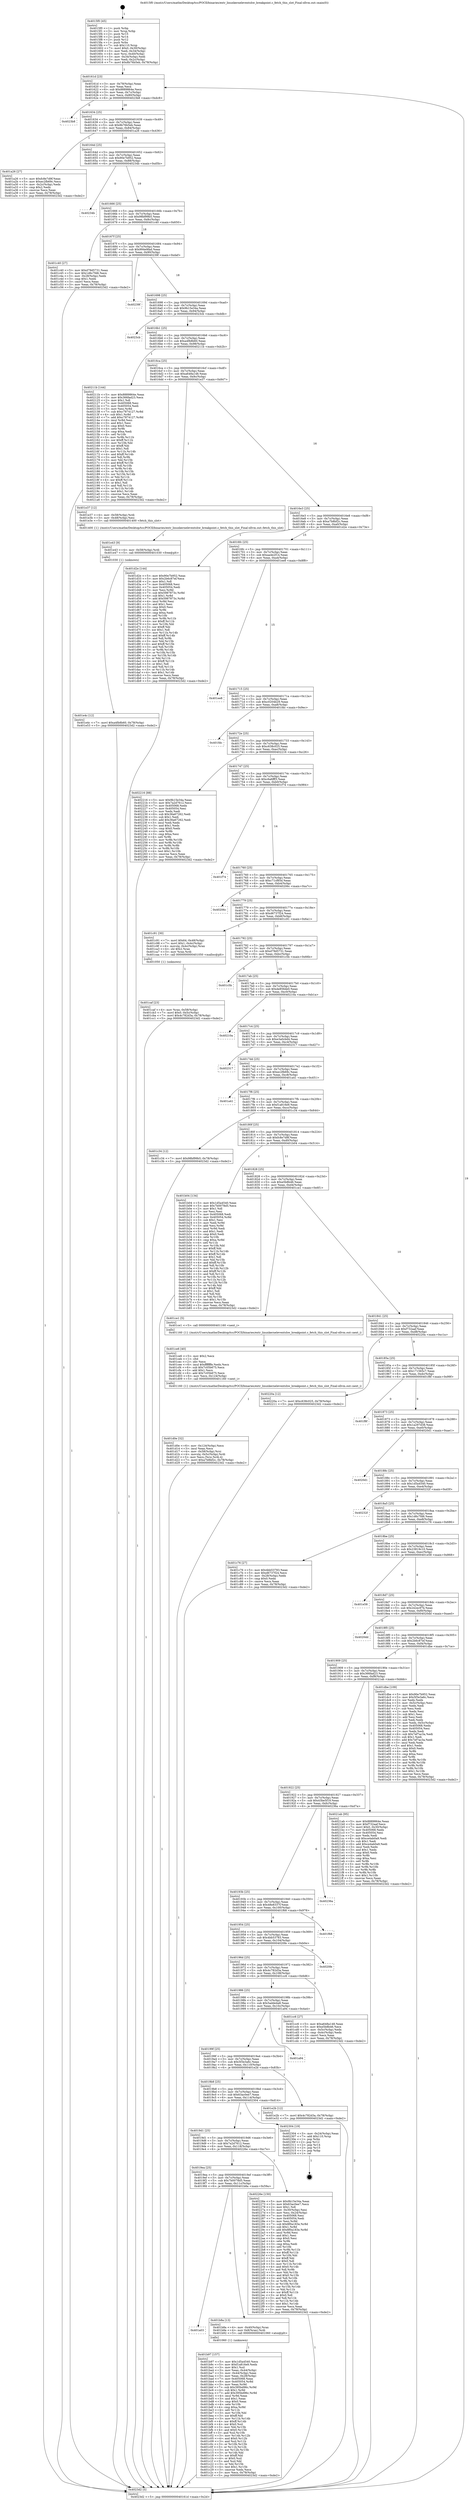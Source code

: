 digraph "0x4015f0" {
  label = "0x4015f0 (/mnt/c/Users/mathe/Desktop/tcc/POCII/binaries/extr_linuxkerneleventshw_breakpoint.c_fetch_this_slot_Final-ollvm.out::main(0))"
  labelloc = "t"
  node[shape=record]

  Entry [label="",width=0.3,height=0.3,shape=circle,fillcolor=black,style=filled]
  "0x40161d" [label="{
     0x40161d [23]\l
     | [instrs]\l
     &nbsp;&nbsp;0x40161d \<+3\>: mov -0x78(%rbp),%eax\l
     &nbsp;&nbsp;0x401620 \<+2\>: mov %eax,%ecx\l
     &nbsp;&nbsp;0x401622 \<+6\>: sub $0x8889864e,%ecx\l
     &nbsp;&nbsp;0x401628 \<+3\>: mov %eax,-0x7c(%rbp)\l
     &nbsp;&nbsp;0x40162b \<+3\>: mov %ecx,-0x80(%rbp)\l
     &nbsp;&nbsp;0x40162e \<+6\>: je 00000000004023b8 \<main+0xdc8\>\l
  }"]
  "0x4023b8" [label="{
     0x4023b8\l
  }", style=dashed]
  "0x401634" [label="{
     0x401634 [25]\l
     | [instrs]\l
     &nbsp;&nbsp;0x401634 \<+5\>: jmp 0000000000401639 \<main+0x49\>\l
     &nbsp;&nbsp;0x401639 \<+3\>: mov -0x7c(%rbp),%eax\l
     &nbsp;&nbsp;0x40163c \<+5\>: sub $0x8b76b5eb,%eax\l
     &nbsp;&nbsp;0x401641 \<+6\>: mov %eax,-0x84(%rbp)\l
     &nbsp;&nbsp;0x401647 \<+6\>: je 0000000000401a26 \<main+0x436\>\l
  }"]
  Exit [label="",width=0.3,height=0.3,shape=circle,fillcolor=black,style=filled,peripheries=2]
  "0x401a26" [label="{
     0x401a26 [27]\l
     | [instrs]\l
     &nbsp;&nbsp;0x401a26 \<+5\>: mov $0xfc8e7d9f,%eax\l
     &nbsp;&nbsp;0x401a2b \<+5\>: mov $0xec2fb69c,%ecx\l
     &nbsp;&nbsp;0x401a30 \<+3\>: mov -0x2c(%rbp),%edx\l
     &nbsp;&nbsp;0x401a33 \<+3\>: cmp $0x2,%edx\l
     &nbsp;&nbsp;0x401a36 \<+3\>: cmovne %ecx,%eax\l
     &nbsp;&nbsp;0x401a39 \<+3\>: mov %eax,-0x78(%rbp)\l
     &nbsp;&nbsp;0x401a3c \<+5\>: jmp 00000000004023d2 \<main+0xde2\>\l
  }"]
  "0x40164d" [label="{
     0x40164d [25]\l
     | [instrs]\l
     &nbsp;&nbsp;0x40164d \<+5\>: jmp 0000000000401652 \<main+0x62\>\l
     &nbsp;&nbsp;0x401652 \<+3\>: mov -0x7c(%rbp),%eax\l
     &nbsp;&nbsp;0x401655 \<+5\>: sub $0x90e7b952,%eax\l
     &nbsp;&nbsp;0x40165a \<+6\>: mov %eax,-0x88(%rbp)\l
     &nbsp;&nbsp;0x401660 \<+6\>: je 000000000040234b \<main+0xd5b\>\l
  }"]
  "0x4023d2" [label="{
     0x4023d2 [5]\l
     | [instrs]\l
     &nbsp;&nbsp;0x4023d2 \<+5\>: jmp 000000000040161d \<main+0x2d\>\l
  }"]
  "0x4015f0" [label="{
     0x4015f0 [45]\l
     | [instrs]\l
     &nbsp;&nbsp;0x4015f0 \<+1\>: push %rbp\l
     &nbsp;&nbsp;0x4015f1 \<+3\>: mov %rsp,%rbp\l
     &nbsp;&nbsp;0x4015f4 \<+2\>: push %r15\l
     &nbsp;&nbsp;0x4015f6 \<+2\>: push %r14\l
     &nbsp;&nbsp;0x4015f8 \<+2\>: push %r12\l
     &nbsp;&nbsp;0x4015fa \<+1\>: push %rbx\l
     &nbsp;&nbsp;0x4015fb \<+7\>: sub $0x110,%rsp\l
     &nbsp;&nbsp;0x401602 \<+7\>: movl $0x0,-0x30(%rbp)\l
     &nbsp;&nbsp;0x401609 \<+3\>: mov %edi,-0x34(%rbp)\l
     &nbsp;&nbsp;0x40160c \<+4\>: mov %rsi,-0x40(%rbp)\l
     &nbsp;&nbsp;0x401610 \<+3\>: mov -0x34(%rbp),%edi\l
     &nbsp;&nbsp;0x401613 \<+3\>: mov %edi,-0x2c(%rbp)\l
     &nbsp;&nbsp;0x401616 \<+7\>: movl $0x8b76b5eb,-0x78(%rbp)\l
  }"]
  "0x401e4c" [label="{
     0x401e4c [12]\l
     | [instrs]\l
     &nbsp;&nbsp;0x401e4c \<+7\>: movl $0xa4fb8b60,-0x78(%rbp)\l
     &nbsp;&nbsp;0x401e53 \<+5\>: jmp 00000000004023d2 \<main+0xde2\>\l
  }"]
  "0x40234b" [label="{
     0x40234b\l
  }", style=dashed]
  "0x401666" [label="{
     0x401666 [25]\l
     | [instrs]\l
     &nbsp;&nbsp;0x401666 \<+5\>: jmp 000000000040166b \<main+0x7b\>\l
     &nbsp;&nbsp;0x40166b \<+3\>: mov -0x7c(%rbp),%eax\l
     &nbsp;&nbsp;0x40166e \<+5\>: sub $0x98bf99b5,%eax\l
     &nbsp;&nbsp;0x401673 \<+6\>: mov %eax,-0x8c(%rbp)\l
     &nbsp;&nbsp;0x401679 \<+6\>: je 0000000000401c40 \<main+0x650\>\l
  }"]
  "0x401e43" [label="{
     0x401e43 [9]\l
     | [instrs]\l
     &nbsp;&nbsp;0x401e43 \<+4\>: mov -0x58(%rbp),%rdi\l
     &nbsp;&nbsp;0x401e47 \<+5\>: call 0000000000401030 \<free@plt\>\l
     | [calls]\l
     &nbsp;&nbsp;0x401030 \{1\} (unknown)\l
  }"]
  "0x401c40" [label="{
     0x401c40 [27]\l
     | [instrs]\l
     &nbsp;&nbsp;0x401c40 \<+5\>: mov $0xd79d5731,%eax\l
     &nbsp;&nbsp;0x401c45 \<+5\>: mov $0x1d6c7fd6,%ecx\l
     &nbsp;&nbsp;0x401c4a \<+3\>: mov -0x28(%rbp),%edx\l
     &nbsp;&nbsp;0x401c4d \<+3\>: cmp $0x1,%edx\l
     &nbsp;&nbsp;0x401c50 \<+3\>: cmovl %ecx,%eax\l
     &nbsp;&nbsp;0x401c53 \<+3\>: mov %eax,-0x78(%rbp)\l
     &nbsp;&nbsp;0x401c56 \<+5\>: jmp 00000000004023d2 \<main+0xde2\>\l
  }"]
  "0x40167f" [label="{
     0x40167f [25]\l
     | [instrs]\l
     &nbsp;&nbsp;0x40167f \<+5\>: jmp 0000000000401684 \<main+0x94\>\l
     &nbsp;&nbsp;0x401684 \<+3\>: mov -0x7c(%rbp),%eax\l
     &nbsp;&nbsp;0x401687 \<+5\>: sub $0x994e9fad,%eax\l
     &nbsp;&nbsp;0x40168c \<+6\>: mov %eax,-0x90(%rbp)\l
     &nbsp;&nbsp;0x401692 \<+6\>: je 000000000040239f \<main+0xdaf\>\l
  }"]
  "0x401d0e" [label="{
     0x401d0e [32]\l
     | [instrs]\l
     &nbsp;&nbsp;0x401d0e \<+6\>: mov -0x124(%rbp),%ecx\l
     &nbsp;&nbsp;0x401d14 \<+3\>: imul %eax,%ecx\l
     &nbsp;&nbsp;0x401d17 \<+4\>: mov -0x58(%rbp),%rsi\l
     &nbsp;&nbsp;0x401d1b \<+4\>: movslq -0x5c(%rbp),%rdi\l
     &nbsp;&nbsp;0x401d1f \<+3\>: mov %ecx,(%rsi,%rdi,4)\l
     &nbsp;&nbsp;0x401d22 \<+7\>: movl $0xa7b8bf2c,-0x78(%rbp)\l
     &nbsp;&nbsp;0x401d29 \<+5\>: jmp 00000000004023d2 \<main+0xde2\>\l
  }"]
  "0x40239f" [label="{
     0x40239f\l
  }", style=dashed]
  "0x401698" [label="{
     0x401698 [25]\l
     | [instrs]\l
     &nbsp;&nbsp;0x401698 \<+5\>: jmp 000000000040169d \<main+0xad\>\l
     &nbsp;&nbsp;0x40169d \<+3\>: mov -0x7c(%rbp),%eax\l
     &nbsp;&nbsp;0x4016a0 \<+5\>: sub $0x9b15e34a,%eax\l
     &nbsp;&nbsp;0x4016a5 \<+6\>: mov %eax,-0x94(%rbp)\l
     &nbsp;&nbsp;0x4016ab \<+6\>: je 00000000004023cb \<main+0xddb\>\l
  }"]
  "0x401ce6" [label="{
     0x401ce6 [40]\l
     | [instrs]\l
     &nbsp;&nbsp;0x401ce6 \<+5\>: mov $0x2,%ecx\l
     &nbsp;&nbsp;0x401ceb \<+1\>: cltd\l
     &nbsp;&nbsp;0x401cec \<+2\>: idiv %ecx\l
     &nbsp;&nbsp;0x401cee \<+6\>: imul $0xfffffffe,%edx,%ecx\l
     &nbsp;&nbsp;0x401cf4 \<+6\>: sub $0x7c05b675,%ecx\l
     &nbsp;&nbsp;0x401cfa \<+3\>: add $0x1,%ecx\l
     &nbsp;&nbsp;0x401cfd \<+6\>: add $0x7c05b675,%ecx\l
     &nbsp;&nbsp;0x401d03 \<+6\>: mov %ecx,-0x124(%rbp)\l
     &nbsp;&nbsp;0x401d09 \<+5\>: call 0000000000401160 \<next_i\>\l
     | [calls]\l
     &nbsp;&nbsp;0x401160 \{1\} (/mnt/c/Users/mathe/Desktop/tcc/POCII/binaries/extr_linuxkerneleventshw_breakpoint.c_fetch_this_slot_Final-ollvm.out::next_i)\l
  }"]
  "0x4023cb" [label="{
     0x4023cb\l
  }", style=dashed]
  "0x4016b1" [label="{
     0x4016b1 [25]\l
     | [instrs]\l
     &nbsp;&nbsp;0x4016b1 \<+5\>: jmp 00000000004016b6 \<main+0xc6\>\l
     &nbsp;&nbsp;0x4016b6 \<+3\>: mov -0x7c(%rbp),%eax\l
     &nbsp;&nbsp;0x4016b9 \<+5\>: sub $0xa4fb8b60,%eax\l
     &nbsp;&nbsp;0x4016be \<+6\>: mov %eax,-0x98(%rbp)\l
     &nbsp;&nbsp;0x4016c4 \<+6\>: je 000000000040211b \<main+0xb2b\>\l
  }"]
  "0x401caf" [label="{
     0x401caf [23]\l
     | [instrs]\l
     &nbsp;&nbsp;0x401caf \<+4\>: mov %rax,-0x58(%rbp)\l
     &nbsp;&nbsp;0x401cb3 \<+7\>: movl $0x0,-0x5c(%rbp)\l
     &nbsp;&nbsp;0x401cba \<+7\>: movl $0x4c782d3a,-0x78(%rbp)\l
     &nbsp;&nbsp;0x401cc1 \<+5\>: jmp 00000000004023d2 \<main+0xde2\>\l
  }"]
  "0x40211b" [label="{
     0x40211b [144]\l
     | [instrs]\l
     &nbsp;&nbsp;0x40211b \<+5\>: mov $0x8889864e,%eax\l
     &nbsp;&nbsp;0x402120 \<+5\>: mov $0x366fad23,%ecx\l
     &nbsp;&nbsp;0x402125 \<+2\>: mov $0x1,%dl\l
     &nbsp;&nbsp;0x402127 \<+7\>: mov 0x405068,%esi\l
     &nbsp;&nbsp;0x40212e \<+7\>: mov 0x405054,%edi\l
     &nbsp;&nbsp;0x402135 \<+3\>: mov %esi,%r8d\l
     &nbsp;&nbsp;0x402138 \<+7\>: sub $0xc7874127,%r8d\l
     &nbsp;&nbsp;0x40213f \<+4\>: sub $0x1,%r8d\l
     &nbsp;&nbsp;0x402143 \<+7\>: add $0xc7874127,%r8d\l
     &nbsp;&nbsp;0x40214a \<+4\>: imul %r8d,%esi\l
     &nbsp;&nbsp;0x40214e \<+3\>: and $0x1,%esi\l
     &nbsp;&nbsp;0x402151 \<+3\>: cmp $0x0,%esi\l
     &nbsp;&nbsp;0x402154 \<+4\>: sete %r9b\l
     &nbsp;&nbsp;0x402158 \<+3\>: cmp $0xa,%edi\l
     &nbsp;&nbsp;0x40215b \<+4\>: setl %r10b\l
     &nbsp;&nbsp;0x40215f \<+3\>: mov %r9b,%r11b\l
     &nbsp;&nbsp;0x402162 \<+4\>: xor $0xff,%r11b\l
     &nbsp;&nbsp;0x402166 \<+3\>: mov %r10b,%bl\l
     &nbsp;&nbsp;0x402169 \<+3\>: xor $0xff,%bl\l
     &nbsp;&nbsp;0x40216c \<+3\>: xor $0x1,%dl\l
     &nbsp;&nbsp;0x40216f \<+3\>: mov %r11b,%r14b\l
     &nbsp;&nbsp;0x402172 \<+4\>: and $0xff,%r14b\l
     &nbsp;&nbsp;0x402176 \<+3\>: and %dl,%r9b\l
     &nbsp;&nbsp;0x402179 \<+3\>: mov %bl,%r15b\l
     &nbsp;&nbsp;0x40217c \<+4\>: and $0xff,%r15b\l
     &nbsp;&nbsp;0x402180 \<+3\>: and %dl,%r10b\l
     &nbsp;&nbsp;0x402183 \<+3\>: or %r9b,%r14b\l
     &nbsp;&nbsp;0x402186 \<+3\>: or %r10b,%r15b\l
     &nbsp;&nbsp;0x402189 \<+3\>: xor %r15b,%r14b\l
     &nbsp;&nbsp;0x40218c \<+3\>: or %bl,%r11b\l
     &nbsp;&nbsp;0x40218f \<+4\>: xor $0xff,%r11b\l
     &nbsp;&nbsp;0x402193 \<+3\>: or $0x1,%dl\l
     &nbsp;&nbsp;0x402196 \<+3\>: and %dl,%r11b\l
     &nbsp;&nbsp;0x402199 \<+3\>: or %r11b,%r14b\l
     &nbsp;&nbsp;0x40219c \<+4\>: test $0x1,%r14b\l
     &nbsp;&nbsp;0x4021a0 \<+3\>: cmovne %ecx,%eax\l
     &nbsp;&nbsp;0x4021a3 \<+3\>: mov %eax,-0x78(%rbp)\l
     &nbsp;&nbsp;0x4021a6 \<+5\>: jmp 00000000004023d2 \<main+0xde2\>\l
  }"]
  "0x4016ca" [label="{
     0x4016ca [25]\l
     | [instrs]\l
     &nbsp;&nbsp;0x4016ca \<+5\>: jmp 00000000004016cf \<main+0xdf\>\l
     &nbsp;&nbsp;0x4016cf \<+3\>: mov -0x7c(%rbp),%eax\l
     &nbsp;&nbsp;0x4016d2 \<+5\>: sub $0xa648a148,%eax\l
     &nbsp;&nbsp;0x4016d7 \<+6\>: mov %eax,-0x9c(%rbp)\l
     &nbsp;&nbsp;0x4016dd \<+6\>: je 0000000000401e37 \<main+0x847\>\l
  }"]
  "0x401b97" [label="{
     0x401b97 [157]\l
     | [instrs]\l
     &nbsp;&nbsp;0x401b97 \<+5\>: mov $0x1d5a4540,%ecx\l
     &nbsp;&nbsp;0x401b9c \<+5\>: mov $0xf1a816e9,%edx\l
     &nbsp;&nbsp;0x401ba1 \<+3\>: mov $0x1,%sil\l
     &nbsp;&nbsp;0x401ba4 \<+3\>: mov %eax,-0x44(%rbp)\l
     &nbsp;&nbsp;0x401ba7 \<+3\>: mov -0x44(%rbp),%eax\l
     &nbsp;&nbsp;0x401baa \<+3\>: mov %eax,-0x28(%rbp)\l
     &nbsp;&nbsp;0x401bad \<+7\>: mov 0x405068,%eax\l
     &nbsp;&nbsp;0x401bb4 \<+8\>: mov 0x405054,%r8d\l
     &nbsp;&nbsp;0x401bbc \<+3\>: mov %eax,%r9d\l
     &nbsp;&nbsp;0x401bbf \<+7\>: sub $0x395bd96c,%r9d\l
     &nbsp;&nbsp;0x401bc6 \<+4\>: sub $0x1,%r9d\l
     &nbsp;&nbsp;0x401bca \<+7\>: add $0x395bd96c,%r9d\l
     &nbsp;&nbsp;0x401bd1 \<+4\>: imul %r9d,%eax\l
     &nbsp;&nbsp;0x401bd5 \<+3\>: and $0x1,%eax\l
     &nbsp;&nbsp;0x401bd8 \<+3\>: cmp $0x0,%eax\l
     &nbsp;&nbsp;0x401bdb \<+4\>: sete %r10b\l
     &nbsp;&nbsp;0x401bdf \<+4\>: cmp $0xa,%r8d\l
     &nbsp;&nbsp;0x401be3 \<+4\>: setl %r11b\l
     &nbsp;&nbsp;0x401be7 \<+3\>: mov %r10b,%bl\l
     &nbsp;&nbsp;0x401bea \<+3\>: xor $0xff,%bl\l
     &nbsp;&nbsp;0x401bed \<+3\>: mov %r11b,%r14b\l
     &nbsp;&nbsp;0x401bf0 \<+4\>: xor $0xff,%r14b\l
     &nbsp;&nbsp;0x401bf4 \<+4\>: xor $0x0,%sil\l
     &nbsp;&nbsp;0x401bf8 \<+3\>: mov %bl,%r15b\l
     &nbsp;&nbsp;0x401bfb \<+4\>: and $0x0,%r15b\l
     &nbsp;&nbsp;0x401bff \<+3\>: and %sil,%r10b\l
     &nbsp;&nbsp;0x401c02 \<+3\>: mov %r14b,%r12b\l
     &nbsp;&nbsp;0x401c05 \<+4\>: and $0x0,%r12b\l
     &nbsp;&nbsp;0x401c09 \<+3\>: and %sil,%r11b\l
     &nbsp;&nbsp;0x401c0c \<+3\>: or %r10b,%r15b\l
     &nbsp;&nbsp;0x401c0f \<+3\>: or %r11b,%r12b\l
     &nbsp;&nbsp;0x401c12 \<+3\>: xor %r12b,%r15b\l
     &nbsp;&nbsp;0x401c15 \<+3\>: or %r14b,%bl\l
     &nbsp;&nbsp;0x401c18 \<+3\>: xor $0xff,%bl\l
     &nbsp;&nbsp;0x401c1b \<+4\>: or $0x0,%sil\l
     &nbsp;&nbsp;0x401c1f \<+3\>: and %sil,%bl\l
     &nbsp;&nbsp;0x401c22 \<+3\>: or %bl,%r15b\l
     &nbsp;&nbsp;0x401c25 \<+4\>: test $0x1,%r15b\l
     &nbsp;&nbsp;0x401c29 \<+3\>: cmovne %edx,%ecx\l
     &nbsp;&nbsp;0x401c2c \<+3\>: mov %ecx,-0x78(%rbp)\l
     &nbsp;&nbsp;0x401c2f \<+5\>: jmp 00000000004023d2 \<main+0xde2\>\l
  }"]
  "0x401e37" [label="{
     0x401e37 [12]\l
     | [instrs]\l
     &nbsp;&nbsp;0x401e37 \<+4\>: mov -0x58(%rbp),%rdi\l
     &nbsp;&nbsp;0x401e3b \<+3\>: mov -0x48(%rbp),%esi\l
     &nbsp;&nbsp;0x401e3e \<+5\>: call 0000000000401400 \<fetch_this_slot\>\l
     | [calls]\l
     &nbsp;&nbsp;0x401400 \{1\} (/mnt/c/Users/mathe/Desktop/tcc/POCII/binaries/extr_linuxkerneleventshw_breakpoint.c_fetch_this_slot_Final-ollvm.out::fetch_this_slot)\l
  }"]
  "0x4016e3" [label="{
     0x4016e3 [25]\l
     | [instrs]\l
     &nbsp;&nbsp;0x4016e3 \<+5\>: jmp 00000000004016e8 \<main+0xf8\>\l
     &nbsp;&nbsp;0x4016e8 \<+3\>: mov -0x7c(%rbp),%eax\l
     &nbsp;&nbsp;0x4016eb \<+5\>: sub $0xa7b8bf2c,%eax\l
     &nbsp;&nbsp;0x4016f0 \<+6\>: mov %eax,-0xa0(%rbp)\l
     &nbsp;&nbsp;0x4016f6 \<+6\>: je 0000000000401d2e \<main+0x73e\>\l
  }"]
  "0x401a03" [label="{
     0x401a03\l
  }", style=dashed]
  "0x401d2e" [label="{
     0x401d2e [144]\l
     | [instrs]\l
     &nbsp;&nbsp;0x401d2e \<+5\>: mov $0x90e7b952,%eax\l
     &nbsp;&nbsp;0x401d33 \<+5\>: mov $0x2b6c87ef,%ecx\l
     &nbsp;&nbsp;0x401d38 \<+2\>: mov $0x1,%dl\l
     &nbsp;&nbsp;0x401d3a \<+7\>: mov 0x405068,%esi\l
     &nbsp;&nbsp;0x401d41 \<+7\>: mov 0x405054,%edi\l
     &nbsp;&nbsp;0x401d48 \<+3\>: mov %esi,%r8d\l
     &nbsp;&nbsp;0x401d4b \<+7\>: sub $0x5987873c,%r8d\l
     &nbsp;&nbsp;0x401d52 \<+4\>: sub $0x1,%r8d\l
     &nbsp;&nbsp;0x401d56 \<+7\>: add $0x5987873c,%r8d\l
     &nbsp;&nbsp;0x401d5d \<+4\>: imul %r8d,%esi\l
     &nbsp;&nbsp;0x401d61 \<+3\>: and $0x1,%esi\l
     &nbsp;&nbsp;0x401d64 \<+3\>: cmp $0x0,%esi\l
     &nbsp;&nbsp;0x401d67 \<+4\>: sete %r9b\l
     &nbsp;&nbsp;0x401d6b \<+3\>: cmp $0xa,%edi\l
     &nbsp;&nbsp;0x401d6e \<+4\>: setl %r10b\l
     &nbsp;&nbsp;0x401d72 \<+3\>: mov %r9b,%r11b\l
     &nbsp;&nbsp;0x401d75 \<+4\>: xor $0xff,%r11b\l
     &nbsp;&nbsp;0x401d79 \<+3\>: mov %r10b,%bl\l
     &nbsp;&nbsp;0x401d7c \<+3\>: xor $0xff,%bl\l
     &nbsp;&nbsp;0x401d7f \<+3\>: xor $0x1,%dl\l
     &nbsp;&nbsp;0x401d82 \<+3\>: mov %r11b,%r14b\l
     &nbsp;&nbsp;0x401d85 \<+4\>: and $0xff,%r14b\l
     &nbsp;&nbsp;0x401d89 \<+3\>: and %dl,%r9b\l
     &nbsp;&nbsp;0x401d8c \<+3\>: mov %bl,%r15b\l
     &nbsp;&nbsp;0x401d8f \<+4\>: and $0xff,%r15b\l
     &nbsp;&nbsp;0x401d93 \<+3\>: and %dl,%r10b\l
     &nbsp;&nbsp;0x401d96 \<+3\>: or %r9b,%r14b\l
     &nbsp;&nbsp;0x401d99 \<+3\>: or %r10b,%r15b\l
     &nbsp;&nbsp;0x401d9c \<+3\>: xor %r15b,%r14b\l
     &nbsp;&nbsp;0x401d9f \<+3\>: or %bl,%r11b\l
     &nbsp;&nbsp;0x401da2 \<+4\>: xor $0xff,%r11b\l
     &nbsp;&nbsp;0x401da6 \<+3\>: or $0x1,%dl\l
     &nbsp;&nbsp;0x401da9 \<+3\>: and %dl,%r11b\l
     &nbsp;&nbsp;0x401dac \<+3\>: or %r11b,%r14b\l
     &nbsp;&nbsp;0x401daf \<+4\>: test $0x1,%r14b\l
     &nbsp;&nbsp;0x401db3 \<+3\>: cmovne %ecx,%eax\l
     &nbsp;&nbsp;0x401db6 \<+3\>: mov %eax,-0x78(%rbp)\l
     &nbsp;&nbsp;0x401db9 \<+5\>: jmp 00000000004023d2 \<main+0xde2\>\l
  }"]
  "0x4016fc" [label="{
     0x4016fc [25]\l
     | [instrs]\l
     &nbsp;&nbsp;0x4016fc \<+5\>: jmp 0000000000401701 \<main+0x111\>\l
     &nbsp;&nbsp;0x401701 \<+3\>: mov -0x7c(%rbp),%eax\l
     &nbsp;&nbsp;0x401704 \<+5\>: sub $0xaa4e2f14,%eax\l
     &nbsp;&nbsp;0x401709 \<+6\>: mov %eax,-0xa4(%rbp)\l
     &nbsp;&nbsp;0x40170f \<+6\>: je 0000000000401ee8 \<main+0x8f8\>\l
  }"]
  "0x401b8a" [label="{
     0x401b8a [13]\l
     | [instrs]\l
     &nbsp;&nbsp;0x401b8a \<+4\>: mov -0x40(%rbp),%rax\l
     &nbsp;&nbsp;0x401b8e \<+4\>: mov 0x8(%rax),%rdi\l
     &nbsp;&nbsp;0x401b92 \<+5\>: call 0000000000401060 \<atoi@plt\>\l
     | [calls]\l
     &nbsp;&nbsp;0x401060 \{1\} (unknown)\l
  }"]
  "0x401ee8" [label="{
     0x401ee8\l
  }", style=dashed]
  "0x401715" [label="{
     0x401715 [25]\l
     | [instrs]\l
     &nbsp;&nbsp;0x401715 \<+5\>: jmp 000000000040171a \<main+0x12a\>\l
     &nbsp;&nbsp;0x40171a \<+3\>: mov -0x7c(%rbp),%eax\l
     &nbsp;&nbsp;0x40171d \<+5\>: sub $0xc0204b29,%eax\l
     &nbsp;&nbsp;0x401722 \<+6\>: mov %eax,-0xa8(%rbp)\l
     &nbsp;&nbsp;0x401728 \<+6\>: je 0000000000401fdc \<main+0x9ec\>\l
  }"]
  "0x4019ea" [label="{
     0x4019ea [25]\l
     | [instrs]\l
     &nbsp;&nbsp;0x4019ea \<+5\>: jmp 00000000004019ef \<main+0x3ff\>\l
     &nbsp;&nbsp;0x4019ef \<+3\>: mov -0x7c(%rbp),%eax\l
     &nbsp;&nbsp;0x4019f2 \<+5\>: sub $0x7b0078d5,%eax\l
     &nbsp;&nbsp;0x4019f7 \<+6\>: mov %eax,-0x11c(%rbp)\l
     &nbsp;&nbsp;0x4019fd \<+6\>: je 0000000000401b8a \<main+0x59a\>\l
  }"]
  "0x401fdc" [label="{
     0x401fdc\l
  }", style=dashed]
  "0x40172e" [label="{
     0x40172e [25]\l
     | [instrs]\l
     &nbsp;&nbsp;0x40172e \<+5\>: jmp 0000000000401733 \<main+0x143\>\l
     &nbsp;&nbsp;0x401733 \<+3\>: mov -0x7c(%rbp),%eax\l
     &nbsp;&nbsp;0x401736 \<+5\>: sub $0xc638c025,%eax\l
     &nbsp;&nbsp;0x40173b \<+6\>: mov %eax,-0xac(%rbp)\l
     &nbsp;&nbsp;0x401741 \<+6\>: je 0000000000402216 \<main+0xc26\>\l
  }"]
  "0x40226e" [label="{
     0x40226e [150]\l
     | [instrs]\l
     &nbsp;&nbsp;0x40226e \<+5\>: mov $0x9b15e34a,%eax\l
     &nbsp;&nbsp;0x402273 \<+5\>: mov $0x63ac0ee7,%ecx\l
     &nbsp;&nbsp;0x402278 \<+2\>: mov $0x1,%dl\l
     &nbsp;&nbsp;0x40227a \<+3\>: mov -0x30(%rbp),%esi\l
     &nbsp;&nbsp;0x40227d \<+3\>: mov %esi,-0x24(%rbp)\l
     &nbsp;&nbsp;0x402280 \<+7\>: mov 0x405068,%esi\l
     &nbsp;&nbsp;0x402287 \<+7\>: mov 0x405054,%edi\l
     &nbsp;&nbsp;0x40228e \<+3\>: mov %esi,%r8d\l
     &nbsp;&nbsp;0x402291 \<+7\>: sub $0x8f0a183e,%r8d\l
     &nbsp;&nbsp;0x402298 \<+4\>: sub $0x1,%r8d\l
     &nbsp;&nbsp;0x40229c \<+7\>: add $0x8f0a183e,%r8d\l
     &nbsp;&nbsp;0x4022a3 \<+4\>: imul %r8d,%esi\l
     &nbsp;&nbsp;0x4022a7 \<+3\>: and $0x1,%esi\l
     &nbsp;&nbsp;0x4022aa \<+3\>: cmp $0x0,%esi\l
     &nbsp;&nbsp;0x4022ad \<+4\>: sete %r9b\l
     &nbsp;&nbsp;0x4022b1 \<+3\>: cmp $0xa,%edi\l
     &nbsp;&nbsp;0x4022b4 \<+4\>: setl %r10b\l
     &nbsp;&nbsp;0x4022b8 \<+3\>: mov %r9b,%r11b\l
     &nbsp;&nbsp;0x4022bb \<+4\>: xor $0xff,%r11b\l
     &nbsp;&nbsp;0x4022bf \<+3\>: mov %r10b,%bl\l
     &nbsp;&nbsp;0x4022c2 \<+3\>: xor $0xff,%bl\l
     &nbsp;&nbsp;0x4022c5 \<+3\>: xor $0x0,%dl\l
     &nbsp;&nbsp;0x4022c8 \<+3\>: mov %r11b,%r14b\l
     &nbsp;&nbsp;0x4022cb \<+4\>: and $0x0,%r14b\l
     &nbsp;&nbsp;0x4022cf \<+3\>: and %dl,%r9b\l
     &nbsp;&nbsp;0x4022d2 \<+3\>: mov %bl,%r15b\l
     &nbsp;&nbsp;0x4022d5 \<+4\>: and $0x0,%r15b\l
     &nbsp;&nbsp;0x4022d9 \<+3\>: and %dl,%r10b\l
     &nbsp;&nbsp;0x4022dc \<+3\>: or %r9b,%r14b\l
     &nbsp;&nbsp;0x4022df \<+3\>: or %r10b,%r15b\l
     &nbsp;&nbsp;0x4022e2 \<+3\>: xor %r15b,%r14b\l
     &nbsp;&nbsp;0x4022e5 \<+3\>: or %bl,%r11b\l
     &nbsp;&nbsp;0x4022e8 \<+4\>: xor $0xff,%r11b\l
     &nbsp;&nbsp;0x4022ec \<+3\>: or $0x0,%dl\l
     &nbsp;&nbsp;0x4022ef \<+3\>: and %dl,%r11b\l
     &nbsp;&nbsp;0x4022f2 \<+3\>: or %r11b,%r14b\l
     &nbsp;&nbsp;0x4022f5 \<+4\>: test $0x1,%r14b\l
     &nbsp;&nbsp;0x4022f9 \<+3\>: cmovne %ecx,%eax\l
     &nbsp;&nbsp;0x4022fc \<+3\>: mov %eax,-0x78(%rbp)\l
     &nbsp;&nbsp;0x4022ff \<+5\>: jmp 00000000004023d2 \<main+0xde2\>\l
  }"]
  "0x402216" [label="{
     0x402216 [88]\l
     | [instrs]\l
     &nbsp;&nbsp;0x402216 \<+5\>: mov $0x9b15e34a,%eax\l
     &nbsp;&nbsp;0x40221b \<+5\>: mov $0x7a2d7612,%ecx\l
     &nbsp;&nbsp;0x402220 \<+7\>: mov 0x405068,%edx\l
     &nbsp;&nbsp;0x402227 \<+7\>: mov 0x405054,%esi\l
     &nbsp;&nbsp;0x40222e \<+2\>: mov %edx,%edi\l
     &nbsp;&nbsp;0x402230 \<+6\>: sub $0x36a67262,%edi\l
     &nbsp;&nbsp;0x402236 \<+3\>: sub $0x1,%edi\l
     &nbsp;&nbsp;0x402239 \<+6\>: add $0x36a67262,%edi\l
     &nbsp;&nbsp;0x40223f \<+3\>: imul %edi,%edx\l
     &nbsp;&nbsp;0x402242 \<+3\>: and $0x1,%edx\l
     &nbsp;&nbsp;0x402245 \<+3\>: cmp $0x0,%edx\l
     &nbsp;&nbsp;0x402248 \<+4\>: sete %r8b\l
     &nbsp;&nbsp;0x40224c \<+3\>: cmp $0xa,%esi\l
     &nbsp;&nbsp;0x40224f \<+4\>: setl %r9b\l
     &nbsp;&nbsp;0x402253 \<+3\>: mov %r8b,%r10b\l
     &nbsp;&nbsp;0x402256 \<+3\>: and %r9b,%r10b\l
     &nbsp;&nbsp;0x402259 \<+3\>: xor %r9b,%r8b\l
     &nbsp;&nbsp;0x40225c \<+3\>: or %r8b,%r10b\l
     &nbsp;&nbsp;0x40225f \<+4\>: test $0x1,%r10b\l
     &nbsp;&nbsp;0x402263 \<+3\>: cmovne %ecx,%eax\l
     &nbsp;&nbsp;0x402266 \<+3\>: mov %eax,-0x78(%rbp)\l
     &nbsp;&nbsp;0x402269 \<+5\>: jmp 00000000004023d2 \<main+0xde2\>\l
  }"]
  "0x401747" [label="{
     0x401747 [25]\l
     | [instrs]\l
     &nbsp;&nbsp;0x401747 \<+5\>: jmp 000000000040174c \<main+0x15c\>\l
     &nbsp;&nbsp;0x40174c \<+3\>: mov -0x7c(%rbp),%eax\l
     &nbsp;&nbsp;0x40174f \<+5\>: sub $0xc6a6fff3,%eax\l
     &nbsp;&nbsp;0x401754 \<+6\>: mov %eax,-0xb0(%rbp)\l
     &nbsp;&nbsp;0x40175a \<+6\>: je 0000000000401f74 \<main+0x984\>\l
  }"]
  "0x4019d1" [label="{
     0x4019d1 [25]\l
     | [instrs]\l
     &nbsp;&nbsp;0x4019d1 \<+5\>: jmp 00000000004019d6 \<main+0x3e6\>\l
     &nbsp;&nbsp;0x4019d6 \<+3\>: mov -0x7c(%rbp),%eax\l
     &nbsp;&nbsp;0x4019d9 \<+5\>: sub $0x7a2d7612,%eax\l
     &nbsp;&nbsp;0x4019de \<+6\>: mov %eax,-0x118(%rbp)\l
     &nbsp;&nbsp;0x4019e4 \<+6\>: je 000000000040226e \<main+0xc7e\>\l
  }"]
  "0x401f74" [label="{
     0x401f74\l
  }", style=dashed]
  "0x401760" [label="{
     0x401760 [25]\l
     | [instrs]\l
     &nbsp;&nbsp;0x401760 \<+5\>: jmp 0000000000401765 \<main+0x175\>\l
     &nbsp;&nbsp;0x401765 \<+3\>: mov -0x7c(%rbp),%eax\l
     &nbsp;&nbsp;0x401768 \<+5\>: sub $0xc71cf85d,%eax\l
     &nbsp;&nbsp;0x40176d \<+6\>: mov %eax,-0xb4(%rbp)\l
     &nbsp;&nbsp;0x401773 \<+6\>: je 000000000040206c \<main+0xa7c\>\l
  }"]
  "0x402304" [label="{
     0x402304 [19]\l
     | [instrs]\l
     &nbsp;&nbsp;0x402304 \<+3\>: mov -0x24(%rbp),%eax\l
     &nbsp;&nbsp;0x402307 \<+7\>: add $0x110,%rsp\l
     &nbsp;&nbsp;0x40230e \<+1\>: pop %rbx\l
     &nbsp;&nbsp;0x40230f \<+2\>: pop %r12\l
     &nbsp;&nbsp;0x402311 \<+2\>: pop %r14\l
     &nbsp;&nbsp;0x402313 \<+2\>: pop %r15\l
     &nbsp;&nbsp;0x402315 \<+1\>: pop %rbp\l
     &nbsp;&nbsp;0x402316 \<+1\>: ret\l
  }"]
  "0x40206c" [label="{
     0x40206c\l
  }", style=dashed]
  "0x401779" [label="{
     0x401779 [25]\l
     | [instrs]\l
     &nbsp;&nbsp;0x401779 \<+5\>: jmp 000000000040177e \<main+0x18e\>\l
     &nbsp;&nbsp;0x40177e \<+3\>: mov -0x7c(%rbp),%eax\l
     &nbsp;&nbsp;0x401781 \<+5\>: sub $0xd6737f24,%eax\l
     &nbsp;&nbsp;0x401786 \<+6\>: mov %eax,-0xb8(%rbp)\l
     &nbsp;&nbsp;0x40178c \<+6\>: je 0000000000401c91 \<main+0x6a1\>\l
  }"]
  "0x4019b8" [label="{
     0x4019b8 [25]\l
     | [instrs]\l
     &nbsp;&nbsp;0x4019b8 \<+5\>: jmp 00000000004019bd \<main+0x3cd\>\l
     &nbsp;&nbsp;0x4019bd \<+3\>: mov -0x7c(%rbp),%eax\l
     &nbsp;&nbsp;0x4019c0 \<+5\>: sub $0x63ac0ee7,%eax\l
     &nbsp;&nbsp;0x4019c5 \<+6\>: mov %eax,-0x114(%rbp)\l
     &nbsp;&nbsp;0x4019cb \<+6\>: je 0000000000402304 \<main+0xd14\>\l
  }"]
  "0x401c91" [label="{
     0x401c91 [30]\l
     | [instrs]\l
     &nbsp;&nbsp;0x401c91 \<+7\>: movl $0x64,-0x48(%rbp)\l
     &nbsp;&nbsp;0x401c98 \<+7\>: movl $0x1,-0x4c(%rbp)\l
     &nbsp;&nbsp;0x401c9f \<+4\>: movslq -0x4c(%rbp),%rax\l
     &nbsp;&nbsp;0x401ca3 \<+4\>: shl $0x2,%rax\l
     &nbsp;&nbsp;0x401ca7 \<+3\>: mov %rax,%rdi\l
     &nbsp;&nbsp;0x401caa \<+5\>: call 0000000000401050 \<malloc@plt\>\l
     | [calls]\l
     &nbsp;&nbsp;0x401050 \{1\} (unknown)\l
  }"]
  "0x401792" [label="{
     0x401792 [25]\l
     | [instrs]\l
     &nbsp;&nbsp;0x401792 \<+5\>: jmp 0000000000401797 \<main+0x1a7\>\l
     &nbsp;&nbsp;0x401797 \<+3\>: mov -0x7c(%rbp),%eax\l
     &nbsp;&nbsp;0x40179a \<+5\>: sub $0xd79d5731,%eax\l
     &nbsp;&nbsp;0x40179f \<+6\>: mov %eax,-0xbc(%rbp)\l
     &nbsp;&nbsp;0x4017a5 \<+6\>: je 0000000000401c5b \<main+0x66b\>\l
  }"]
  "0x401e2b" [label="{
     0x401e2b [12]\l
     | [instrs]\l
     &nbsp;&nbsp;0x401e2b \<+7\>: movl $0x4c782d3a,-0x78(%rbp)\l
     &nbsp;&nbsp;0x401e32 \<+5\>: jmp 00000000004023d2 \<main+0xde2\>\l
  }"]
  "0x401c5b" [label="{
     0x401c5b\l
  }", style=dashed]
  "0x4017ab" [label="{
     0x4017ab [25]\l
     | [instrs]\l
     &nbsp;&nbsp;0x4017ab \<+5\>: jmp 00000000004017b0 \<main+0x1c0\>\l
     &nbsp;&nbsp;0x4017b0 \<+3\>: mov -0x7c(%rbp),%eax\l
     &nbsp;&nbsp;0x4017b3 \<+5\>: sub $0xde856de0,%eax\l
     &nbsp;&nbsp;0x4017b8 \<+6\>: mov %eax,-0xc0(%rbp)\l
     &nbsp;&nbsp;0x4017be \<+6\>: je 000000000040210a \<main+0xb1a\>\l
  }"]
  "0x40199f" [label="{
     0x40199f [25]\l
     | [instrs]\l
     &nbsp;&nbsp;0x40199f \<+5\>: jmp 00000000004019a4 \<main+0x3b4\>\l
     &nbsp;&nbsp;0x4019a4 \<+3\>: mov -0x7c(%rbp),%eax\l
     &nbsp;&nbsp;0x4019a7 \<+5\>: sub $0x5f3e3a6c,%eax\l
     &nbsp;&nbsp;0x4019ac \<+6\>: mov %eax,-0x110(%rbp)\l
     &nbsp;&nbsp;0x4019b2 \<+6\>: je 0000000000401e2b \<main+0x83b\>\l
  }"]
  "0x40210a" [label="{
     0x40210a\l
  }", style=dashed]
  "0x4017c4" [label="{
     0x4017c4 [25]\l
     | [instrs]\l
     &nbsp;&nbsp;0x4017c4 \<+5\>: jmp 00000000004017c9 \<main+0x1d9\>\l
     &nbsp;&nbsp;0x4017c9 \<+3\>: mov -0x7c(%rbp),%eax\l
     &nbsp;&nbsp;0x4017cc \<+5\>: sub $0xe3a0cbd4,%eax\l
     &nbsp;&nbsp;0x4017d1 \<+6\>: mov %eax,-0xc4(%rbp)\l
     &nbsp;&nbsp;0x4017d7 \<+6\>: je 0000000000402317 \<main+0xd27\>\l
  }"]
  "0x401a94" [label="{
     0x401a94\l
  }", style=dashed]
  "0x402317" [label="{
     0x402317\l
  }", style=dashed]
  "0x4017dd" [label="{
     0x4017dd [25]\l
     | [instrs]\l
     &nbsp;&nbsp;0x4017dd \<+5\>: jmp 00000000004017e2 \<main+0x1f2\>\l
     &nbsp;&nbsp;0x4017e2 \<+3\>: mov -0x7c(%rbp),%eax\l
     &nbsp;&nbsp;0x4017e5 \<+5\>: sub $0xec2fb69c,%eax\l
     &nbsp;&nbsp;0x4017ea \<+6\>: mov %eax,-0xc8(%rbp)\l
     &nbsp;&nbsp;0x4017f0 \<+6\>: je 0000000000401a41 \<main+0x451\>\l
  }"]
  "0x401986" [label="{
     0x401986 [25]\l
     | [instrs]\l
     &nbsp;&nbsp;0x401986 \<+5\>: jmp 000000000040198b \<main+0x39b\>\l
     &nbsp;&nbsp;0x40198b \<+3\>: mov -0x7c(%rbp),%eax\l
     &nbsp;&nbsp;0x40198e \<+5\>: sub $0x5adde4a8,%eax\l
     &nbsp;&nbsp;0x401993 \<+6\>: mov %eax,-0x10c(%rbp)\l
     &nbsp;&nbsp;0x401999 \<+6\>: je 0000000000401a94 \<main+0x4a4\>\l
  }"]
  "0x401a41" [label="{
     0x401a41\l
  }", style=dashed]
  "0x4017f6" [label="{
     0x4017f6 [25]\l
     | [instrs]\l
     &nbsp;&nbsp;0x4017f6 \<+5\>: jmp 00000000004017fb \<main+0x20b\>\l
     &nbsp;&nbsp;0x4017fb \<+3\>: mov -0x7c(%rbp),%eax\l
     &nbsp;&nbsp;0x4017fe \<+5\>: sub $0xf1a816e9,%eax\l
     &nbsp;&nbsp;0x401803 \<+6\>: mov %eax,-0xcc(%rbp)\l
     &nbsp;&nbsp;0x401809 \<+6\>: je 0000000000401c34 \<main+0x644\>\l
  }"]
  "0x401cc6" [label="{
     0x401cc6 [27]\l
     | [instrs]\l
     &nbsp;&nbsp;0x401cc6 \<+5\>: mov $0xa648a148,%eax\l
     &nbsp;&nbsp;0x401ccb \<+5\>: mov $0xe5b8b46,%ecx\l
     &nbsp;&nbsp;0x401cd0 \<+3\>: mov -0x5c(%rbp),%edx\l
     &nbsp;&nbsp;0x401cd3 \<+3\>: cmp -0x4c(%rbp),%edx\l
     &nbsp;&nbsp;0x401cd6 \<+3\>: cmovl %ecx,%eax\l
     &nbsp;&nbsp;0x401cd9 \<+3\>: mov %eax,-0x78(%rbp)\l
     &nbsp;&nbsp;0x401cdc \<+5\>: jmp 00000000004023d2 \<main+0xde2\>\l
  }"]
  "0x401c34" [label="{
     0x401c34 [12]\l
     | [instrs]\l
     &nbsp;&nbsp;0x401c34 \<+7\>: movl $0x98bf99b5,-0x78(%rbp)\l
     &nbsp;&nbsp;0x401c3b \<+5\>: jmp 00000000004023d2 \<main+0xde2\>\l
  }"]
  "0x40180f" [label="{
     0x40180f [25]\l
     | [instrs]\l
     &nbsp;&nbsp;0x40180f \<+5\>: jmp 0000000000401814 \<main+0x224\>\l
     &nbsp;&nbsp;0x401814 \<+3\>: mov -0x7c(%rbp),%eax\l
     &nbsp;&nbsp;0x401817 \<+5\>: sub $0xfc8e7d9f,%eax\l
     &nbsp;&nbsp;0x40181c \<+6\>: mov %eax,-0xd0(%rbp)\l
     &nbsp;&nbsp;0x401822 \<+6\>: je 0000000000401b04 \<main+0x514\>\l
  }"]
  "0x40196d" [label="{
     0x40196d [25]\l
     | [instrs]\l
     &nbsp;&nbsp;0x40196d \<+5\>: jmp 0000000000401972 \<main+0x382\>\l
     &nbsp;&nbsp;0x401972 \<+3\>: mov -0x7c(%rbp),%eax\l
     &nbsp;&nbsp;0x401975 \<+5\>: sub $0x4c782d3a,%eax\l
     &nbsp;&nbsp;0x40197a \<+6\>: mov %eax,-0x108(%rbp)\l
     &nbsp;&nbsp;0x401980 \<+6\>: je 0000000000401cc6 \<main+0x6d6\>\l
  }"]
  "0x401b04" [label="{
     0x401b04 [134]\l
     | [instrs]\l
     &nbsp;&nbsp;0x401b04 \<+5\>: mov $0x1d5a4540,%eax\l
     &nbsp;&nbsp;0x401b09 \<+5\>: mov $0x7b0078d5,%ecx\l
     &nbsp;&nbsp;0x401b0e \<+2\>: mov $0x1,%dl\l
     &nbsp;&nbsp;0x401b10 \<+2\>: xor %esi,%esi\l
     &nbsp;&nbsp;0x401b12 \<+7\>: mov 0x405068,%edi\l
     &nbsp;&nbsp;0x401b19 \<+8\>: mov 0x405054,%r8d\l
     &nbsp;&nbsp;0x401b21 \<+3\>: sub $0x1,%esi\l
     &nbsp;&nbsp;0x401b24 \<+3\>: mov %edi,%r9d\l
     &nbsp;&nbsp;0x401b27 \<+3\>: add %esi,%r9d\l
     &nbsp;&nbsp;0x401b2a \<+4\>: imul %r9d,%edi\l
     &nbsp;&nbsp;0x401b2e \<+3\>: and $0x1,%edi\l
     &nbsp;&nbsp;0x401b31 \<+3\>: cmp $0x0,%edi\l
     &nbsp;&nbsp;0x401b34 \<+4\>: sete %r10b\l
     &nbsp;&nbsp;0x401b38 \<+4\>: cmp $0xa,%r8d\l
     &nbsp;&nbsp;0x401b3c \<+4\>: setl %r11b\l
     &nbsp;&nbsp;0x401b40 \<+3\>: mov %r10b,%bl\l
     &nbsp;&nbsp;0x401b43 \<+3\>: xor $0xff,%bl\l
     &nbsp;&nbsp;0x401b46 \<+3\>: mov %r11b,%r14b\l
     &nbsp;&nbsp;0x401b49 \<+4\>: xor $0xff,%r14b\l
     &nbsp;&nbsp;0x401b4d \<+3\>: xor $0x1,%dl\l
     &nbsp;&nbsp;0x401b50 \<+3\>: mov %bl,%r15b\l
     &nbsp;&nbsp;0x401b53 \<+4\>: and $0xff,%r15b\l
     &nbsp;&nbsp;0x401b57 \<+3\>: and %dl,%r10b\l
     &nbsp;&nbsp;0x401b5a \<+3\>: mov %r14b,%r12b\l
     &nbsp;&nbsp;0x401b5d \<+4\>: and $0xff,%r12b\l
     &nbsp;&nbsp;0x401b61 \<+3\>: and %dl,%r11b\l
     &nbsp;&nbsp;0x401b64 \<+3\>: or %r10b,%r15b\l
     &nbsp;&nbsp;0x401b67 \<+3\>: or %r11b,%r12b\l
     &nbsp;&nbsp;0x401b6a \<+3\>: xor %r12b,%r15b\l
     &nbsp;&nbsp;0x401b6d \<+3\>: or %r14b,%bl\l
     &nbsp;&nbsp;0x401b70 \<+3\>: xor $0xff,%bl\l
     &nbsp;&nbsp;0x401b73 \<+3\>: or $0x1,%dl\l
     &nbsp;&nbsp;0x401b76 \<+2\>: and %dl,%bl\l
     &nbsp;&nbsp;0x401b78 \<+3\>: or %bl,%r15b\l
     &nbsp;&nbsp;0x401b7b \<+4\>: test $0x1,%r15b\l
     &nbsp;&nbsp;0x401b7f \<+3\>: cmovne %ecx,%eax\l
     &nbsp;&nbsp;0x401b82 \<+3\>: mov %eax,-0x78(%rbp)\l
     &nbsp;&nbsp;0x401b85 \<+5\>: jmp 00000000004023d2 \<main+0xde2\>\l
  }"]
  "0x401828" [label="{
     0x401828 [25]\l
     | [instrs]\l
     &nbsp;&nbsp;0x401828 \<+5\>: jmp 000000000040182d \<main+0x23d\>\l
     &nbsp;&nbsp;0x40182d \<+3\>: mov -0x7c(%rbp),%eax\l
     &nbsp;&nbsp;0x401830 \<+5\>: sub $0xe5b8b46,%eax\l
     &nbsp;&nbsp;0x401835 \<+6\>: mov %eax,-0xd4(%rbp)\l
     &nbsp;&nbsp;0x40183b \<+6\>: je 0000000000401ce1 \<main+0x6f1\>\l
  }"]
  "0x4020fe" [label="{
     0x4020fe\l
  }", style=dashed]
  "0x401ce1" [label="{
     0x401ce1 [5]\l
     | [instrs]\l
     &nbsp;&nbsp;0x401ce1 \<+5\>: call 0000000000401160 \<next_i\>\l
     | [calls]\l
     &nbsp;&nbsp;0x401160 \{1\} (/mnt/c/Users/mathe/Desktop/tcc/POCII/binaries/extr_linuxkerneleventshw_breakpoint.c_fetch_this_slot_Final-ollvm.out::next_i)\l
  }"]
  "0x401841" [label="{
     0x401841 [25]\l
     | [instrs]\l
     &nbsp;&nbsp;0x401841 \<+5\>: jmp 0000000000401846 \<main+0x256\>\l
     &nbsp;&nbsp;0x401846 \<+3\>: mov -0x7c(%rbp),%eax\l
     &nbsp;&nbsp;0x401849 \<+5\>: sub $0xf732aaf,%eax\l
     &nbsp;&nbsp;0x40184e \<+6\>: mov %eax,-0xd8(%rbp)\l
     &nbsp;&nbsp;0x401854 \<+6\>: je 000000000040220a \<main+0xc1a\>\l
  }"]
  "0x401954" [label="{
     0x401954 [25]\l
     | [instrs]\l
     &nbsp;&nbsp;0x401954 \<+5\>: jmp 0000000000401959 \<main+0x369\>\l
     &nbsp;&nbsp;0x401959 \<+3\>: mov -0x7c(%rbp),%eax\l
     &nbsp;&nbsp;0x40195c \<+5\>: sub $0x4bb53783,%eax\l
     &nbsp;&nbsp;0x401961 \<+6\>: mov %eax,-0x104(%rbp)\l
     &nbsp;&nbsp;0x401967 \<+6\>: je 00000000004020fe \<main+0xb0e\>\l
  }"]
  "0x40220a" [label="{
     0x40220a [12]\l
     | [instrs]\l
     &nbsp;&nbsp;0x40220a \<+7\>: movl $0xc638c025,-0x78(%rbp)\l
     &nbsp;&nbsp;0x402211 \<+5\>: jmp 00000000004023d2 \<main+0xde2\>\l
  }"]
  "0x40185a" [label="{
     0x40185a [25]\l
     | [instrs]\l
     &nbsp;&nbsp;0x40185a \<+5\>: jmp 000000000040185f \<main+0x26f\>\l
     &nbsp;&nbsp;0x40185f \<+3\>: mov -0x7c(%rbp),%eax\l
     &nbsp;&nbsp;0x401862 \<+5\>: sub $0x171565c7,%eax\l
     &nbsp;&nbsp;0x401867 \<+6\>: mov %eax,-0xdc(%rbp)\l
     &nbsp;&nbsp;0x40186d \<+6\>: je 0000000000401f8f \<main+0x99f\>\l
  }"]
  "0x401f68" [label="{
     0x401f68\l
  }", style=dashed]
  "0x401f8f" [label="{
     0x401f8f\l
  }", style=dashed]
  "0x401873" [label="{
     0x401873 [25]\l
     | [instrs]\l
     &nbsp;&nbsp;0x401873 \<+5\>: jmp 0000000000401878 \<main+0x288\>\l
     &nbsp;&nbsp;0x401878 \<+3\>: mov -0x7c(%rbp),%eax\l
     &nbsp;&nbsp;0x40187b \<+5\>: sub $0x1a297d38,%eax\l
     &nbsp;&nbsp;0x401880 \<+6\>: mov %eax,-0xe0(%rbp)\l
     &nbsp;&nbsp;0x401886 \<+6\>: je 00000000004020d1 \<main+0xae1\>\l
  }"]
  "0x40193b" [label="{
     0x40193b [25]\l
     | [instrs]\l
     &nbsp;&nbsp;0x40193b \<+5\>: jmp 0000000000401940 \<main+0x350\>\l
     &nbsp;&nbsp;0x401940 \<+3\>: mov -0x7c(%rbp),%eax\l
     &nbsp;&nbsp;0x401943 \<+5\>: sub $0x48e8337f,%eax\l
     &nbsp;&nbsp;0x401948 \<+6\>: mov %eax,-0x100(%rbp)\l
     &nbsp;&nbsp;0x40194e \<+6\>: je 0000000000401f68 \<main+0x978\>\l
  }"]
  "0x4020d1" [label="{
     0x4020d1\l
  }", style=dashed]
  "0x40188c" [label="{
     0x40188c [25]\l
     | [instrs]\l
     &nbsp;&nbsp;0x40188c \<+5\>: jmp 0000000000401891 \<main+0x2a1\>\l
     &nbsp;&nbsp;0x401891 \<+3\>: mov -0x7c(%rbp),%eax\l
     &nbsp;&nbsp;0x401894 \<+5\>: sub $0x1d5a4540,%eax\l
     &nbsp;&nbsp;0x401899 \<+6\>: mov %eax,-0xe4(%rbp)\l
     &nbsp;&nbsp;0x40189f \<+6\>: je 000000000040232f \<main+0xd3f\>\l
  }"]
  "0x40236a" [label="{
     0x40236a\l
  }", style=dashed]
  "0x40232f" [label="{
     0x40232f\l
  }", style=dashed]
  "0x4018a5" [label="{
     0x4018a5 [25]\l
     | [instrs]\l
     &nbsp;&nbsp;0x4018a5 \<+5\>: jmp 00000000004018aa \<main+0x2ba\>\l
     &nbsp;&nbsp;0x4018aa \<+3\>: mov -0x7c(%rbp),%eax\l
     &nbsp;&nbsp;0x4018ad \<+5\>: sub $0x1d6c7fd6,%eax\l
     &nbsp;&nbsp;0x4018b2 \<+6\>: mov %eax,-0xe8(%rbp)\l
     &nbsp;&nbsp;0x4018b8 \<+6\>: je 0000000000401c76 \<main+0x686\>\l
  }"]
  "0x401922" [label="{
     0x401922 [25]\l
     | [instrs]\l
     &nbsp;&nbsp;0x401922 \<+5\>: jmp 0000000000401927 \<main+0x337\>\l
     &nbsp;&nbsp;0x401927 \<+3\>: mov -0x7c(%rbp),%eax\l
     &nbsp;&nbsp;0x40192a \<+5\>: sub $0x43be5f19,%eax\l
     &nbsp;&nbsp;0x40192f \<+6\>: mov %eax,-0xfc(%rbp)\l
     &nbsp;&nbsp;0x401935 \<+6\>: je 000000000040236a \<main+0xd7a\>\l
  }"]
  "0x401c76" [label="{
     0x401c76 [27]\l
     | [instrs]\l
     &nbsp;&nbsp;0x401c76 \<+5\>: mov $0x4bb53783,%eax\l
     &nbsp;&nbsp;0x401c7b \<+5\>: mov $0xd6737f24,%ecx\l
     &nbsp;&nbsp;0x401c80 \<+3\>: mov -0x28(%rbp),%edx\l
     &nbsp;&nbsp;0x401c83 \<+3\>: cmp $0x0,%edx\l
     &nbsp;&nbsp;0x401c86 \<+3\>: cmove %ecx,%eax\l
     &nbsp;&nbsp;0x401c89 \<+3\>: mov %eax,-0x78(%rbp)\l
     &nbsp;&nbsp;0x401c8c \<+5\>: jmp 00000000004023d2 \<main+0xde2\>\l
  }"]
  "0x4018be" [label="{
     0x4018be [25]\l
     | [instrs]\l
     &nbsp;&nbsp;0x4018be \<+5\>: jmp 00000000004018c3 \<main+0x2d3\>\l
     &nbsp;&nbsp;0x4018c3 \<+3\>: mov -0x7c(%rbp),%eax\l
     &nbsp;&nbsp;0x4018c6 \<+5\>: sub $0x23819c10,%eax\l
     &nbsp;&nbsp;0x4018cb \<+6\>: mov %eax,-0xec(%rbp)\l
     &nbsp;&nbsp;0x4018d1 \<+6\>: je 0000000000401e58 \<main+0x868\>\l
  }"]
  "0x4021ab" [label="{
     0x4021ab [95]\l
     | [instrs]\l
     &nbsp;&nbsp;0x4021ab \<+5\>: mov $0x8889864e,%eax\l
     &nbsp;&nbsp;0x4021b0 \<+5\>: mov $0xf732aaf,%ecx\l
     &nbsp;&nbsp;0x4021b5 \<+7\>: movl $0x0,-0x30(%rbp)\l
     &nbsp;&nbsp;0x4021bc \<+7\>: mov 0x405068,%edx\l
     &nbsp;&nbsp;0x4021c3 \<+7\>: mov 0x405054,%esi\l
     &nbsp;&nbsp;0x4021ca \<+2\>: mov %edx,%edi\l
     &nbsp;&nbsp;0x4021cc \<+6\>: sub $0xce4ab0a9,%edi\l
     &nbsp;&nbsp;0x4021d2 \<+3\>: sub $0x1,%edi\l
     &nbsp;&nbsp;0x4021d5 \<+6\>: add $0xce4ab0a9,%edi\l
     &nbsp;&nbsp;0x4021db \<+3\>: imul %edi,%edx\l
     &nbsp;&nbsp;0x4021de \<+3\>: and $0x1,%edx\l
     &nbsp;&nbsp;0x4021e1 \<+3\>: cmp $0x0,%edx\l
     &nbsp;&nbsp;0x4021e4 \<+4\>: sete %r8b\l
     &nbsp;&nbsp;0x4021e8 \<+3\>: cmp $0xa,%esi\l
     &nbsp;&nbsp;0x4021eb \<+4\>: setl %r9b\l
     &nbsp;&nbsp;0x4021ef \<+3\>: mov %r8b,%r10b\l
     &nbsp;&nbsp;0x4021f2 \<+3\>: and %r9b,%r10b\l
     &nbsp;&nbsp;0x4021f5 \<+3\>: xor %r9b,%r8b\l
     &nbsp;&nbsp;0x4021f8 \<+3\>: or %r8b,%r10b\l
     &nbsp;&nbsp;0x4021fb \<+4\>: test $0x1,%r10b\l
     &nbsp;&nbsp;0x4021ff \<+3\>: cmovne %ecx,%eax\l
     &nbsp;&nbsp;0x402202 \<+3\>: mov %eax,-0x78(%rbp)\l
     &nbsp;&nbsp;0x402205 \<+5\>: jmp 00000000004023d2 \<main+0xde2\>\l
  }"]
  "0x401e58" [label="{
     0x401e58\l
  }", style=dashed]
  "0x4018d7" [label="{
     0x4018d7 [25]\l
     | [instrs]\l
     &nbsp;&nbsp;0x4018d7 \<+5\>: jmp 00000000004018dc \<main+0x2ec\>\l
     &nbsp;&nbsp;0x4018dc \<+3\>: mov -0x7c(%rbp),%eax\l
     &nbsp;&nbsp;0x4018df \<+5\>: sub $0x242ec97b,%eax\l
     &nbsp;&nbsp;0x4018e4 \<+6\>: mov %eax,-0xf0(%rbp)\l
     &nbsp;&nbsp;0x4018ea \<+6\>: je 00000000004020dd \<main+0xaed\>\l
  }"]
  "0x401909" [label="{
     0x401909 [25]\l
     | [instrs]\l
     &nbsp;&nbsp;0x401909 \<+5\>: jmp 000000000040190e \<main+0x31e\>\l
     &nbsp;&nbsp;0x40190e \<+3\>: mov -0x7c(%rbp),%eax\l
     &nbsp;&nbsp;0x401911 \<+5\>: sub $0x366fad23,%eax\l
     &nbsp;&nbsp;0x401916 \<+6\>: mov %eax,-0xf8(%rbp)\l
     &nbsp;&nbsp;0x40191c \<+6\>: je 00000000004021ab \<main+0xbbb\>\l
  }"]
  "0x4020dd" [label="{
     0x4020dd\l
  }", style=dashed]
  "0x4018f0" [label="{
     0x4018f0 [25]\l
     | [instrs]\l
     &nbsp;&nbsp;0x4018f0 \<+5\>: jmp 00000000004018f5 \<main+0x305\>\l
     &nbsp;&nbsp;0x4018f5 \<+3\>: mov -0x7c(%rbp),%eax\l
     &nbsp;&nbsp;0x4018f8 \<+5\>: sub $0x2b6c87ef,%eax\l
     &nbsp;&nbsp;0x4018fd \<+6\>: mov %eax,-0xf4(%rbp)\l
     &nbsp;&nbsp;0x401903 \<+6\>: je 0000000000401dbe \<main+0x7ce\>\l
  }"]
  "0x401dbe" [label="{
     0x401dbe [109]\l
     | [instrs]\l
     &nbsp;&nbsp;0x401dbe \<+5\>: mov $0x90e7b952,%eax\l
     &nbsp;&nbsp;0x401dc3 \<+5\>: mov $0x5f3e3a6c,%ecx\l
     &nbsp;&nbsp;0x401dc8 \<+2\>: xor %edx,%edx\l
     &nbsp;&nbsp;0x401dca \<+3\>: mov -0x5c(%rbp),%esi\l
     &nbsp;&nbsp;0x401dcd \<+2\>: mov %edx,%edi\l
     &nbsp;&nbsp;0x401dcf \<+2\>: sub %esi,%edi\l
     &nbsp;&nbsp;0x401dd1 \<+2\>: mov %edx,%esi\l
     &nbsp;&nbsp;0x401dd3 \<+3\>: sub $0x1,%esi\l
     &nbsp;&nbsp;0x401dd6 \<+2\>: add %esi,%edi\l
     &nbsp;&nbsp;0x401dd8 \<+2\>: sub %edi,%edx\l
     &nbsp;&nbsp;0x401dda \<+3\>: mov %edx,-0x5c(%rbp)\l
     &nbsp;&nbsp;0x401ddd \<+7\>: mov 0x405068,%edx\l
     &nbsp;&nbsp;0x401de4 \<+7\>: mov 0x405054,%esi\l
     &nbsp;&nbsp;0x401deb \<+2\>: mov %edx,%edi\l
     &nbsp;&nbsp;0x401ded \<+6\>: sub $0x7ef7ac3a,%edi\l
     &nbsp;&nbsp;0x401df3 \<+3\>: sub $0x1,%edi\l
     &nbsp;&nbsp;0x401df6 \<+6\>: add $0x7ef7ac3a,%edi\l
     &nbsp;&nbsp;0x401dfc \<+3\>: imul %edi,%edx\l
     &nbsp;&nbsp;0x401dff \<+3\>: and $0x1,%edx\l
     &nbsp;&nbsp;0x401e02 \<+3\>: cmp $0x0,%edx\l
     &nbsp;&nbsp;0x401e05 \<+4\>: sete %r8b\l
     &nbsp;&nbsp;0x401e09 \<+3\>: cmp $0xa,%esi\l
     &nbsp;&nbsp;0x401e0c \<+4\>: setl %r9b\l
     &nbsp;&nbsp;0x401e10 \<+3\>: mov %r8b,%r10b\l
     &nbsp;&nbsp;0x401e13 \<+3\>: and %r9b,%r10b\l
     &nbsp;&nbsp;0x401e16 \<+3\>: xor %r9b,%r8b\l
     &nbsp;&nbsp;0x401e19 \<+3\>: or %r8b,%r10b\l
     &nbsp;&nbsp;0x401e1c \<+4\>: test $0x1,%r10b\l
     &nbsp;&nbsp;0x401e20 \<+3\>: cmovne %ecx,%eax\l
     &nbsp;&nbsp;0x401e23 \<+3\>: mov %eax,-0x78(%rbp)\l
     &nbsp;&nbsp;0x401e26 \<+5\>: jmp 00000000004023d2 \<main+0xde2\>\l
  }"]
  Entry -> "0x4015f0" [label=" 1"]
  "0x40161d" -> "0x4023b8" [label=" 0"]
  "0x40161d" -> "0x401634" [label=" 20"]
  "0x402304" -> Exit [label=" 1"]
  "0x401634" -> "0x401a26" [label=" 1"]
  "0x401634" -> "0x40164d" [label=" 19"]
  "0x401a26" -> "0x4023d2" [label=" 1"]
  "0x4015f0" -> "0x40161d" [label=" 1"]
  "0x4023d2" -> "0x40161d" [label=" 19"]
  "0x40226e" -> "0x4023d2" [label=" 1"]
  "0x40164d" -> "0x40234b" [label=" 0"]
  "0x40164d" -> "0x401666" [label=" 19"]
  "0x402216" -> "0x4023d2" [label=" 1"]
  "0x401666" -> "0x401c40" [label=" 1"]
  "0x401666" -> "0x40167f" [label=" 18"]
  "0x40220a" -> "0x4023d2" [label=" 1"]
  "0x40167f" -> "0x40239f" [label=" 0"]
  "0x40167f" -> "0x401698" [label=" 18"]
  "0x4021ab" -> "0x4023d2" [label=" 1"]
  "0x401698" -> "0x4023cb" [label=" 0"]
  "0x401698" -> "0x4016b1" [label=" 18"]
  "0x40211b" -> "0x4023d2" [label=" 1"]
  "0x4016b1" -> "0x40211b" [label=" 1"]
  "0x4016b1" -> "0x4016ca" [label=" 17"]
  "0x401e4c" -> "0x4023d2" [label=" 1"]
  "0x4016ca" -> "0x401e37" [label=" 1"]
  "0x4016ca" -> "0x4016e3" [label=" 16"]
  "0x401e43" -> "0x401e4c" [label=" 1"]
  "0x4016e3" -> "0x401d2e" [label=" 1"]
  "0x4016e3" -> "0x4016fc" [label=" 15"]
  "0x401e37" -> "0x401e43" [label=" 1"]
  "0x4016fc" -> "0x401ee8" [label=" 0"]
  "0x4016fc" -> "0x401715" [label=" 15"]
  "0x401e2b" -> "0x4023d2" [label=" 1"]
  "0x401715" -> "0x401fdc" [label=" 0"]
  "0x401715" -> "0x40172e" [label=" 15"]
  "0x401d2e" -> "0x4023d2" [label=" 1"]
  "0x40172e" -> "0x402216" [label=" 1"]
  "0x40172e" -> "0x401747" [label=" 14"]
  "0x401d0e" -> "0x4023d2" [label=" 1"]
  "0x401747" -> "0x401f74" [label=" 0"]
  "0x401747" -> "0x401760" [label=" 14"]
  "0x401ce1" -> "0x401ce6" [label=" 1"]
  "0x401760" -> "0x40206c" [label=" 0"]
  "0x401760" -> "0x401779" [label=" 14"]
  "0x401cc6" -> "0x4023d2" [label=" 2"]
  "0x401779" -> "0x401c91" [label=" 1"]
  "0x401779" -> "0x401792" [label=" 13"]
  "0x401c91" -> "0x401caf" [label=" 1"]
  "0x401792" -> "0x401c5b" [label=" 0"]
  "0x401792" -> "0x4017ab" [label=" 13"]
  "0x401c76" -> "0x4023d2" [label=" 1"]
  "0x4017ab" -> "0x40210a" [label=" 0"]
  "0x4017ab" -> "0x4017c4" [label=" 13"]
  "0x401c34" -> "0x4023d2" [label=" 1"]
  "0x4017c4" -> "0x402317" [label=" 0"]
  "0x4017c4" -> "0x4017dd" [label=" 13"]
  "0x401b97" -> "0x4023d2" [label=" 1"]
  "0x4017dd" -> "0x401a41" [label=" 0"]
  "0x4017dd" -> "0x4017f6" [label=" 13"]
  "0x4019ea" -> "0x401a03" [label=" 0"]
  "0x4017f6" -> "0x401c34" [label=" 1"]
  "0x4017f6" -> "0x40180f" [label=" 12"]
  "0x4019ea" -> "0x401b8a" [label=" 1"]
  "0x40180f" -> "0x401b04" [label=" 1"]
  "0x40180f" -> "0x401828" [label=" 11"]
  "0x401b04" -> "0x4023d2" [label=" 1"]
  "0x4019d1" -> "0x4019ea" [label=" 1"]
  "0x401828" -> "0x401ce1" [label=" 1"]
  "0x401828" -> "0x401841" [label=" 10"]
  "0x4019d1" -> "0x40226e" [label=" 1"]
  "0x401841" -> "0x40220a" [label=" 1"]
  "0x401841" -> "0x40185a" [label=" 9"]
  "0x4019b8" -> "0x4019d1" [label=" 2"]
  "0x40185a" -> "0x401f8f" [label=" 0"]
  "0x40185a" -> "0x401873" [label=" 9"]
  "0x4019b8" -> "0x402304" [label=" 1"]
  "0x401873" -> "0x4020d1" [label=" 0"]
  "0x401873" -> "0x40188c" [label=" 9"]
  "0x40199f" -> "0x4019b8" [label=" 3"]
  "0x40188c" -> "0x40232f" [label=" 0"]
  "0x40188c" -> "0x4018a5" [label=" 9"]
  "0x40199f" -> "0x401e2b" [label=" 1"]
  "0x4018a5" -> "0x401c76" [label=" 1"]
  "0x4018a5" -> "0x4018be" [label=" 8"]
  "0x401986" -> "0x40199f" [label=" 4"]
  "0x4018be" -> "0x401e58" [label=" 0"]
  "0x4018be" -> "0x4018d7" [label=" 8"]
  "0x401986" -> "0x401a94" [label=" 0"]
  "0x4018d7" -> "0x4020dd" [label=" 0"]
  "0x4018d7" -> "0x4018f0" [label=" 8"]
  "0x40196d" -> "0x401986" [label=" 4"]
  "0x4018f0" -> "0x401dbe" [label=" 1"]
  "0x4018f0" -> "0x401909" [label=" 7"]
  "0x401b8a" -> "0x401b97" [label=" 1"]
  "0x401909" -> "0x4021ab" [label=" 1"]
  "0x401909" -> "0x401922" [label=" 6"]
  "0x401c40" -> "0x4023d2" [label=" 1"]
  "0x401922" -> "0x40236a" [label=" 0"]
  "0x401922" -> "0x40193b" [label=" 6"]
  "0x401caf" -> "0x4023d2" [label=" 1"]
  "0x40193b" -> "0x401f68" [label=" 0"]
  "0x40193b" -> "0x401954" [label=" 6"]
  "0x401ce6" -> "0x401d0e" [label=" 1"]
  "0x401954" -> "0x4020fe" [label=" 0"]
  "0x401954" -> "0x40196d" [label=" 6"]
  "0x401dbe" -> "0x4023d2" [label=" 1"]
  "0x40196d" -> "0x401cc6" [label=" 2"]
}
